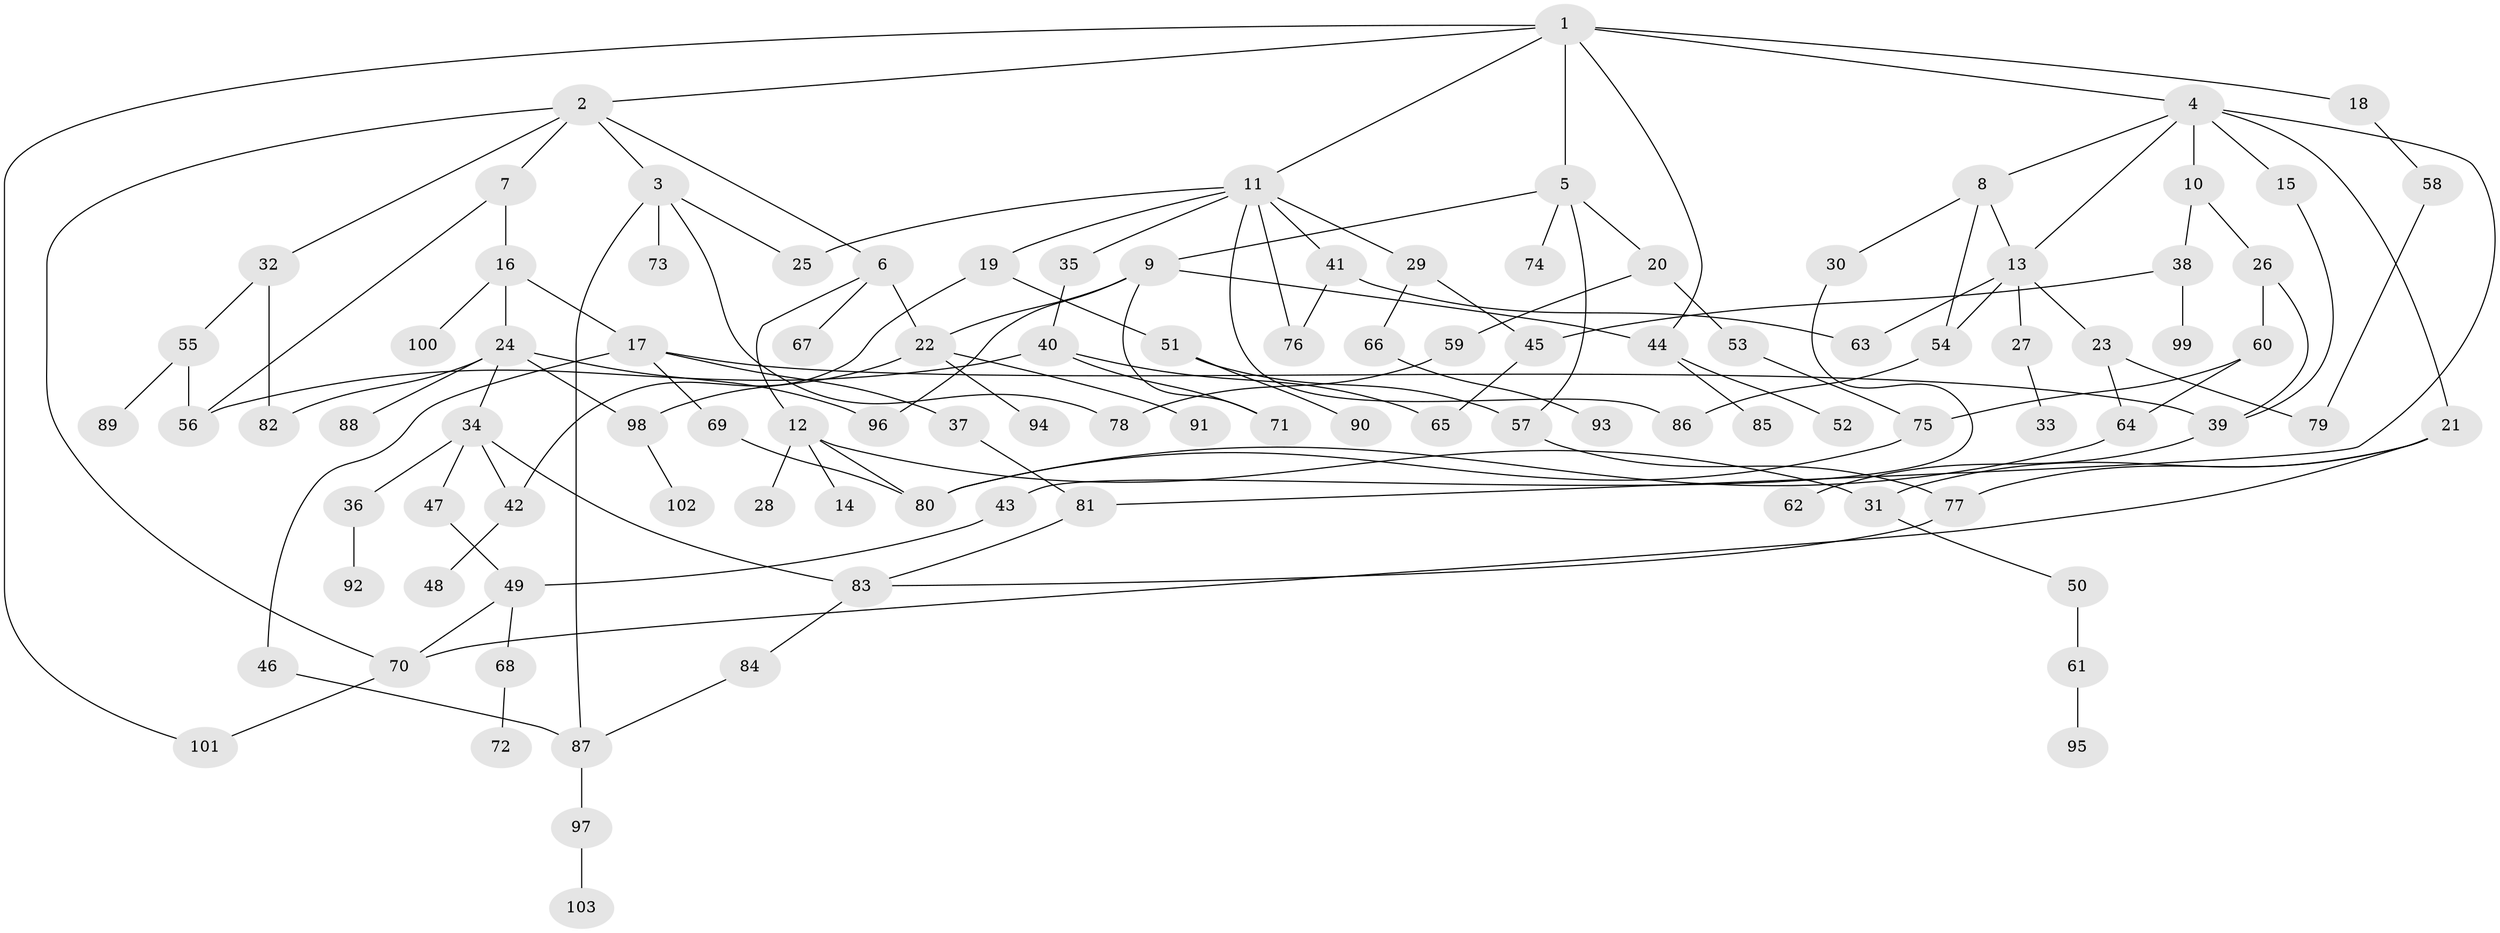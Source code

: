 // coarse degree distribution, {6: 0.028985507246376812, 7: 0.07246376811594203, 9: 0.014492753623188406, 3: 0.2028985507246377, 4: 0.11594202898550725, 8: 0.028985507246376812, 5: 0.028985507246376812, 2: 0.2463768115942029, 1: 0.2608695652173913}
// Generated by graph-tools (version 1.1) at 2025/51/02/27/25 19:51:37]
// undirected, 103 vertices, 140 edges
graph export_dot {
graph [start="1"]
  node [color=gray90,style=filled];
  1;
  2;
  3;
  4;
  5;
  6;
  7;
  8;
  9;
  10;
  11;
  12;
  13;
  14;
  15;
  16;
  17;
  18;
  19;
  20;
  21;
  22;
  23;
  24;
  25;
  26;
  27;
  28;
  29;
  30;
  31;
  32;
  33;
  34;
  35;
  36;
  37;
  38;
  39;
  40;
  41;
  42;
  43;
  44;
  45;
  46;
  47;
  48;
  49;
  50;
  51;
  52;
  53;
  54;
  55;
  56;
  57;
  58;
  59;
  60;
  61;
  62;
  63;
  64;
  65;
  66;
  67;
  68;
  69;
  70;
  71;
  72;
  73;
  74;
  75;
  76;
  77;
  78;
  79;
  80;
  81;
  82;
  83;
  84;
  85;
  86;
  87;
  88;
  89;
  90;
  91;
  92;
  93;
  94;
  95;
  96;
  97;
  98;
  99;
  100;
  101;
  102;
  103;
  1 -- 2;
  1 -- 4;
  1 -- 5;
  1 -- 11;
  1 -- 18;
  1 -- 44;
  1 -- 101;
  2 -- 3;
  2 -- 6;
  2 -- 7;
  2 -- 32;
  2 -- 70;
  3 -- 73;
  3 -- 87;
  3 -- 25;
  3 -- 78;
  4 -- 8;
  4 -- 10;
  4 -- 13;
  4 -- 15;
  4 -- 21;
  4 -- 81;
  5 -- 9;
  5 -- 20;
  5 -- 57;
  5 -- 74;
  6 -- 12;
  6 -- 67;
  6 -- 22;
  7 -- 16;
  7 -- 56;
  8 -- 30;
  8 -- 54;
  8 -- 13;
  9 -- 22;
  9 -- 71;
  9 -- 44;
  9 -- 96;
  10 -- 26;
  10 -- 38;
  11 -- 19;
  11 -- 25;
  11 -- 29;
  11 -- 35;
  11 -- 41;
  11 -- 76;
  11 -- 86;
  12 -- 14;
  12 -- 28;
  12 -- 31;
  12 -- 80;
  13 -- 23;
  13 -- 27;
  13 -- 63;
  13 -- 54;
  15 -- 39;
  16 -- 17;
  16 -- 24;
  16 -- 100;
  17 -- 37;
  17 -- 46;
  17 -- 69;
  17 -- 39;
  18 -- 58;
  19 -- 51;
  19 -- 42;
  20 -- 53;
  20 -- 59;
  21 -- 31;
  21 -- 70;
  21 -- 77;
  22 -- 91;
  22 -- 94;
  22 -- 98;
  23 -- 64;
  23 -- 79;
  24 -- 34;
  24 -- 88;
  24 -- 96;
  24 -- 98;
  24 -- 82;
  26 -- 60;
  26 -- 39;
  27 -- 33;
  29 -- 45;
  29 -- 66;
  30 -- 43;
  31 -- 50;
  32 -- 55;
  32 -- 82;
  34 -- 36;
  34 -- 42;
  34 -- 47;
  34 -- 83;
  35 -- 40;
  36 -- 92;
  37 -- 81;
  38 -- 99;
  38 -- 45;
  39 -- 62;
  40 -- 65;
  40 -- 71;
  40 -- 56;
  41 -- 76;
  41 -- 63;
  42 -- 48;
  43 -- 49;
  44 -- 52;
  44 -- 85;
  45 -- 65;
  46 -- 87;
  47 -- 49;
  49 -- 68;
  49 -- 70;
  50 -- 61;
  51 -- 90;
  51 -- 57;
  53 -- 75;
  54 -- 86;
  55 -- 89;
  55 -- 56;
  57 -- 77;
  58 -- 79;
  59 -- 78;
  60 -- 64;
  60 -- 75;
  61 -- 95;
  64 -- 80;
  66 -- 93;
  68 -- 72;
  69 -- 80;
  70 -- 101;
  75 -- 80;
  77 -- 83;
  81 -- 83;
  83 -- 84;
  84 -- 87;
  87 -- 97;
  97 -- 103;
  98 -- 102;
}
